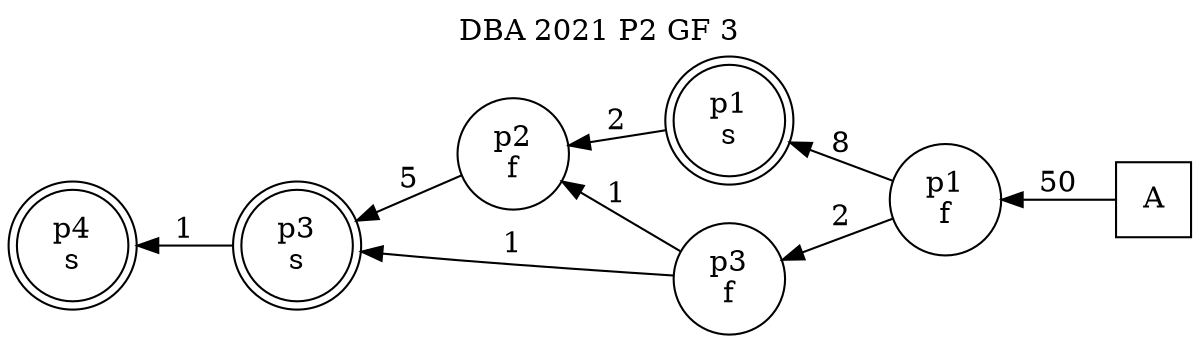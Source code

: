 digraph DBA_2021_P2_GF_3_GOOD {
labelloc="tl"
label= " DBA 2021 P2 GF 3 "
rankdir="RL";
graph [ size=" 10 , 10 !"]

"A" [shape="square" label="A"]
"p1_f" [shape="circle" label="p1
f"]
"p1_s" [shape="doublecircle" label="p1
s"]
"p2_f" [shape="circle" label="p2
f"]
"p3_s" [shape="doublecircle" label="p3
s"]
"p3_f" [shape="circle" label="p3
f"]
"p4_s" [shape="doublecircle" label="p4
s"]
"A" -> "p1_f" [ label=50]
"p1_f" -> "p1_s" [ label=8]
"p1_f" -> "p3_f" [ label=2]
"p1_s" -> "p2_f" [ label=2]
"p2_f" -> "p3_s" [ label=5]
"p3_s" -> "p4_s" [ label=1]
"p3_f" -> "p2_f" [ label=1]
"p3_f" -> "p3_s" [ label=1]
}
